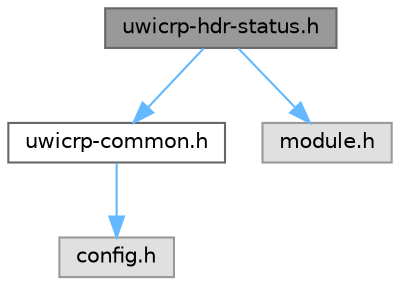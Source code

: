 digraph "uwicrp-hdr-status.h"
{
 // LATEX_PDF_SIZE
  bgcolor="transparent";
  edge [fontname=Helvetica,fontsize=10,labelfontname=Helvetica,labelfontsize=10];
  node [fontname=Helvetica,fontsize=10,shape=box,height=0.2,width=0.4];
  Node1 [id="Node000001",label="uwicrp-hdr-status.h",height=0.2,width=0.4,color="gray40", fillcolor="grey60", style="filled", fontcolor="black",tooltip="Provides the Status Messages header description."];
  Node1 -> Node2 [id="edge1_Node000001_Node000002",color="steelblue1",style="solid",tooltip=" "];
  Node2 [id="Node000002",label="uwicrp-common.h",height=0.2,width=0.4,color="grey40", fillcolor="white", style="filled",URL="$uwicrp-common_8h.html",tooltip="Common structures and definition used by UWICRP."];
  Node2 -> Node3 [id="edge2_Node000002_Node000003",color="steelblue1",style="solid",tooltip=" "];
  Node3 [id="Node000003",label="config.h",height=0.2,width=0.4,color="grey60", fillcolor="#E0E0E0", style="filled",tooltip=" "];
  Node1 -> Node4 [id="edge3_Node000001_Node000004",color="steelblue1",style="solid",tooltip=" "];
  Node4 [id="Node000004",label="module.h",height=0.2,width=0.4,color="grey60", fillcolor="#E0E0E0", style="filled",tooltip=" "];
}
